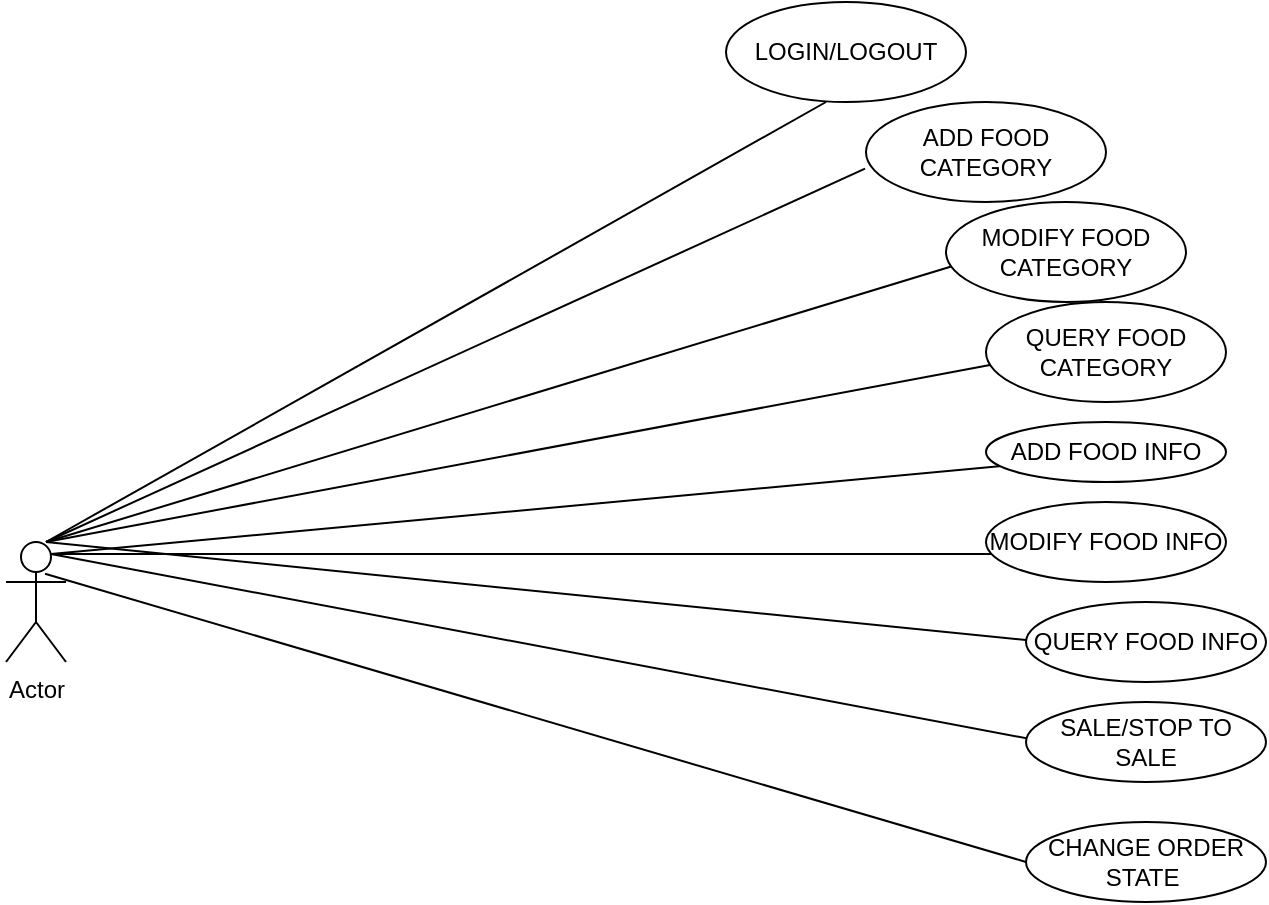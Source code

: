 <mxfile version="14.0.1" type="github">
  <diagram id="oYhOTD5km8wL-rY1R-TH" name="Page-1">
    <mxGraphModel dx="723" dy="1475" grid="1" gridSize="10" guides="1" tooltips="1" connect="1" arrows="1" fold="1" page="1" pageScale="1" pageWidth="850" pageHeight="1100" math="0" shadow="0">
      <root>
        <mxCell id="0" />
        <mxCell id="1" parent="0" />
        <mxCell id="mKfGbPYO1hF6hRJUe_t5-7" style="edgeStyle=orthogonalEdgeStyle;rounded=0;orthogonalLoop=1;jettySize=auto;html=1;exitX=0.5;exitY=0.5;exitDx=0;exitDy=0;exitPerimeter=0;entryX=0.5;entryY=0.5;entryDx=0;entryDy=0;entryPerimeter=0;" edge="1" parent="1">
          <mxGeometry relative="1" as="geometry">
            <mxPoint x="45" y="270" as="targetPoint" />
            <mxPoint x="45" y="270" as="sourcePoint" />
          </mxGeometry>
        </mxCell>
        <mxCell id="mKfGbPYO1hF6hRJUe_t5-2" value="" style="endArrow=none;html=1;exitX=1;exitY=0.333;exitDx=0;exitDy=0;exitPerimeter=0;" edge="1" parent="1">
          <mxGeometry width="50" height="50" relative="1" as="geometry">
            <mxPoint x="60" y="260" as="sourcePoint" />
            <mxPoint x="450" y="40" as="targetPoint" />
          </mxGeometry>
        </mxCell>
        <mxCell id="mKfGbPYO1hF6hRJUe_t5-3" value="" style="endArrow=none;html=1;entryX=-0.004;entryY=0.667;entryDx=0;entryDy=0;entryPerimeter=0;" edge="1" parent="1" target="mKfGbPYO1hF6hRJUe_t5-6">
          <mxGeometry width="50" height="50" relative="1" as="geometry">
            <mxPoint x="60" y="260" as="sourcePoint" />
            <mxPoint x="430" y="70" as="targetPoint" />
          </mxGeometry>
        </mxCell>
        <mxCell id="mKfGbPYO1hF6hRJUe_t5-4" value="" style="endArrow=none;html=1;exitX=1;exitY=0.333;exitDx=0;exitDy=0;exitPerimeter=0;" edge="1" parent="1">
          <mxGeometry width="50" height="50" relative="1" as="geometry">
            <mxPoint x="60" y="260" as="sourcePoint" />
            <mxPoint x="520" y="120" as="targetPoint" />
          </mxGeometry>
        </mxCell>
        <mxCell id="mKfGbPYO1hF6hRJUe_t5-5" value="LOGIN/LOGOUT" style="ellipse;whiteSpace=wrap;html=1;" vertex="1" parent="1">
          <mxGeometry x="400" y="-10" width="120" height="50" as="geometry" />
        </mxCell>
        <mxCell id="mKfGbPYO1hF6hRJUe_t5-6" value="ADD FOOD CATEGORY" style="ellipse;whiteSpace=wrap;html=1;" vertex="1" parent="1">
          <mxGeometry x="470" y="40" width="120" height="50" as="geometry" />
        </mxCell>
        <mxCell id="mKfGbPYO1hF6hRJUe_t5-9" value="MODIFY FOOD CATEGORY" style="ellipse;whiteSpace=wrap;html=1;" vertex="1" parent="1">
          <mxGeometry x="510" y="90" width="120" height="50" as="geometry" />
        </mxCell>
        <mxCell id="mKfGbPYO1hF6hRJUe_t5-10" value="" style="endArrow=none;html=1;" edge="1" parent="1">
          <mxGeometry width="50" height="50" relative="1" as="geometry">
            <mxPoint x="60" y="260" as="sourcePoint" />
            <mxPoint x="540" y="170" as="targetPoint" />
          </mxGeometry>
        </mxCell>
        <mxCell id="mKfGbPYO1hF6hRJUe_t5-11" value="" style="endArrow=none;html=1;" edge="1" parent="1">
          <mxGeometry width="50" height="50" relative="1" as="geometry">
            <mxPoint x="380" y="330" as="sourcePoint" />
            <mxPoint x="380" y="330" as="targetPoint" />
          </mxGeometry>
        </mxCell>
        <mxCell id="mKfGbPYO1hF6hRJUe_t5-12" value="Actor" style="shape=umlActor;verticalLabelPosition=bottom;verticalAlign=top;html=1;outlineConnect=0;" vertex="1" parent="1">
          <mxGeometry x="40" y="260" width="30" height="60" as="geometry" />
        </mxCell>
        <mxCell id="mKfGbPYO1hF6hRJUe_t5-13" value="" style="endArrow=none;html=1;exitX=0.75;exitY=0.1;exitDx=0;exitDy=0;exitPerimeter=0;" edge="1" parent="1" source="mKfGbPYO1hF6hRJUe_t5-12">
          <mxGeometry width="50" height="50" relative="1" as="geometry">
            <mxPoint x="100" y="300" as="sourcePoint" />
            <mxPoint x="560" y="220" as="targetPoint" />
          </mxGeometry>
        </mxCell>
        <mxCell id="mKfGbPYO1hF6hRJUe_t5-14" value="" style="endArrow=none;html=1;exitX=0.75;exitY=0.1;exitDx=0;exitDy=0;exitPerimeter=0;" edge="1" parent="1" source="mKfGbPYO1hF6hRJUe_t5-12">
          <mxGeometry width="50" height="50" relative="1" as="geometry">
            <mxPoint x="330" y="300" as="sourcePoint" />
            <mxPoint x="560" y="266" as="targetPoint" />
          </mxGeometry>
        </mxCell>
        <mxCell id="mKfGbPYO1hF6hRJUe_t5-15" value="" style="endArrow=none;html=1;" edge="1" parent="1">
          <mxGeometry width="50" height="50" relative="1" as="geometry">
            <mxPoint x="60" y="260" as="sourcePoint" />
            <mxPoint x="560" y="310" as="targetPoint" />
          </mxGeometry>
        </mxCell>
        <mxCell id="mKfGbPYO1hF6hRJUe_t5-16" value="" style="endArrow=none;html=1;exitX=0.75;exitY=0.1;exitDx=0;exitDy=0;exitPerimeter=0;" edge="1" parent="1" source="mKfGbPYO1hF6hRJUe_t5-12">
          <mxGeometry width="50" height="50" relative="1" as="geometry">
            <mxPoint x="110" y="340" as="sourcePoint" />
            <mxPoint x="560" y="360" as="targetPoint" />
          </mxGeometry>
        </mxCell>
        <mxCell id="mKfGbPYO1hF6hRJUe_t5-17" value="" style="endArrow=none;html=1;exitX=0.65;exitY=0.264;exitDx=0;exitDy=0;exitPerimeter=0;entryX=0;entryY=0.5;entryDx=0;entryDy=0;" edge="1" parent="1" source="mKfGbPYO1hF6hRJUe_t5-12" target="mKfGbPYO1hF6hRJUe_t5-25">
          <mxGeometry width="50" height="50" relative="1" as="geometry">
            <mxPoint x="140" y="400" as="sourcePoint" />
            <mxPoint x="550" y="400" as="targetPoint" />
            <Array as="points">
              <mxPoint x="550" y="420" />
            </Array>
          </mxGeometry>
        </mxCell>
        <mxCell id="mKfGbPYO1hF6hRJUe_t5-19" value="QUERY FOOD CATEGORY" style="ellipse;whiteSpace=wrap;html=1;" vertex="1" parent="1">
          <mxGeometry x="530" y="140" width="120" height="50" as="geometry" />
        </mxCell>
        <mxCell id="mKfGbPYO1hF6hRJUe_t5-20" value="&lt;span&gt;ADD FOOD INFO&lt;/span&gt;" style="ellipse;whiteSpace=wrap;html=1;" vertex="1" parent="1">
          <mxGeometry x="530" y="200" width="120" height="30" as="geometry" />
        </mxCell>
        <mxCell id="mKfGbPYO1hF6hRJUe_t5-21" value="&lt;span&gt;MODIFY FOOD INFO&lt;/span&gt;" style="ellipse;whiteSpace=wrap;html=1;" vertex="1" parent="1">
          <mxGeometry x="530" y="240" width="120" height="40" as="geometry" />
        </mxCell>
        <mxCell id="mKfGbPYO1hF6hRJUe_t5-23" value="&lt;span&gt;QUERY FOOD INFO&lt;/span&gt;" style="ellipse;whiteSpace=wrap;html=1;" vertex="1" parent="1">
          <mxGeometry x="550" y="290" width="120" height="40" as="geometry" />
        </mxCell>
        <mxCell id="mKfGbPYO1hF6hRJUe_t5-24" value="SALE/STOP TO SALE" style="ellipse;whiteSpace=wrap;html=1;" vertex="1" parent="1">
          <mxGeometry x="550" y="340" width="120" height="40" as="geometry" />
        </mxCell>
        <mxCell id="mKfGbPYO1hF6hRJUe_t5-25" value="CHANGE ORDER STATE&amp;nbsp;" style="ellipse;whiteSpace=wrap;html=1;" vertex="1" parent="1">
          <mxGeometry x="550" y="400" width="120" height="40" as="geometry" />
        </mxCell>
      </root>
    </mxGraphModel>
  </diagram>
</mxfile>
